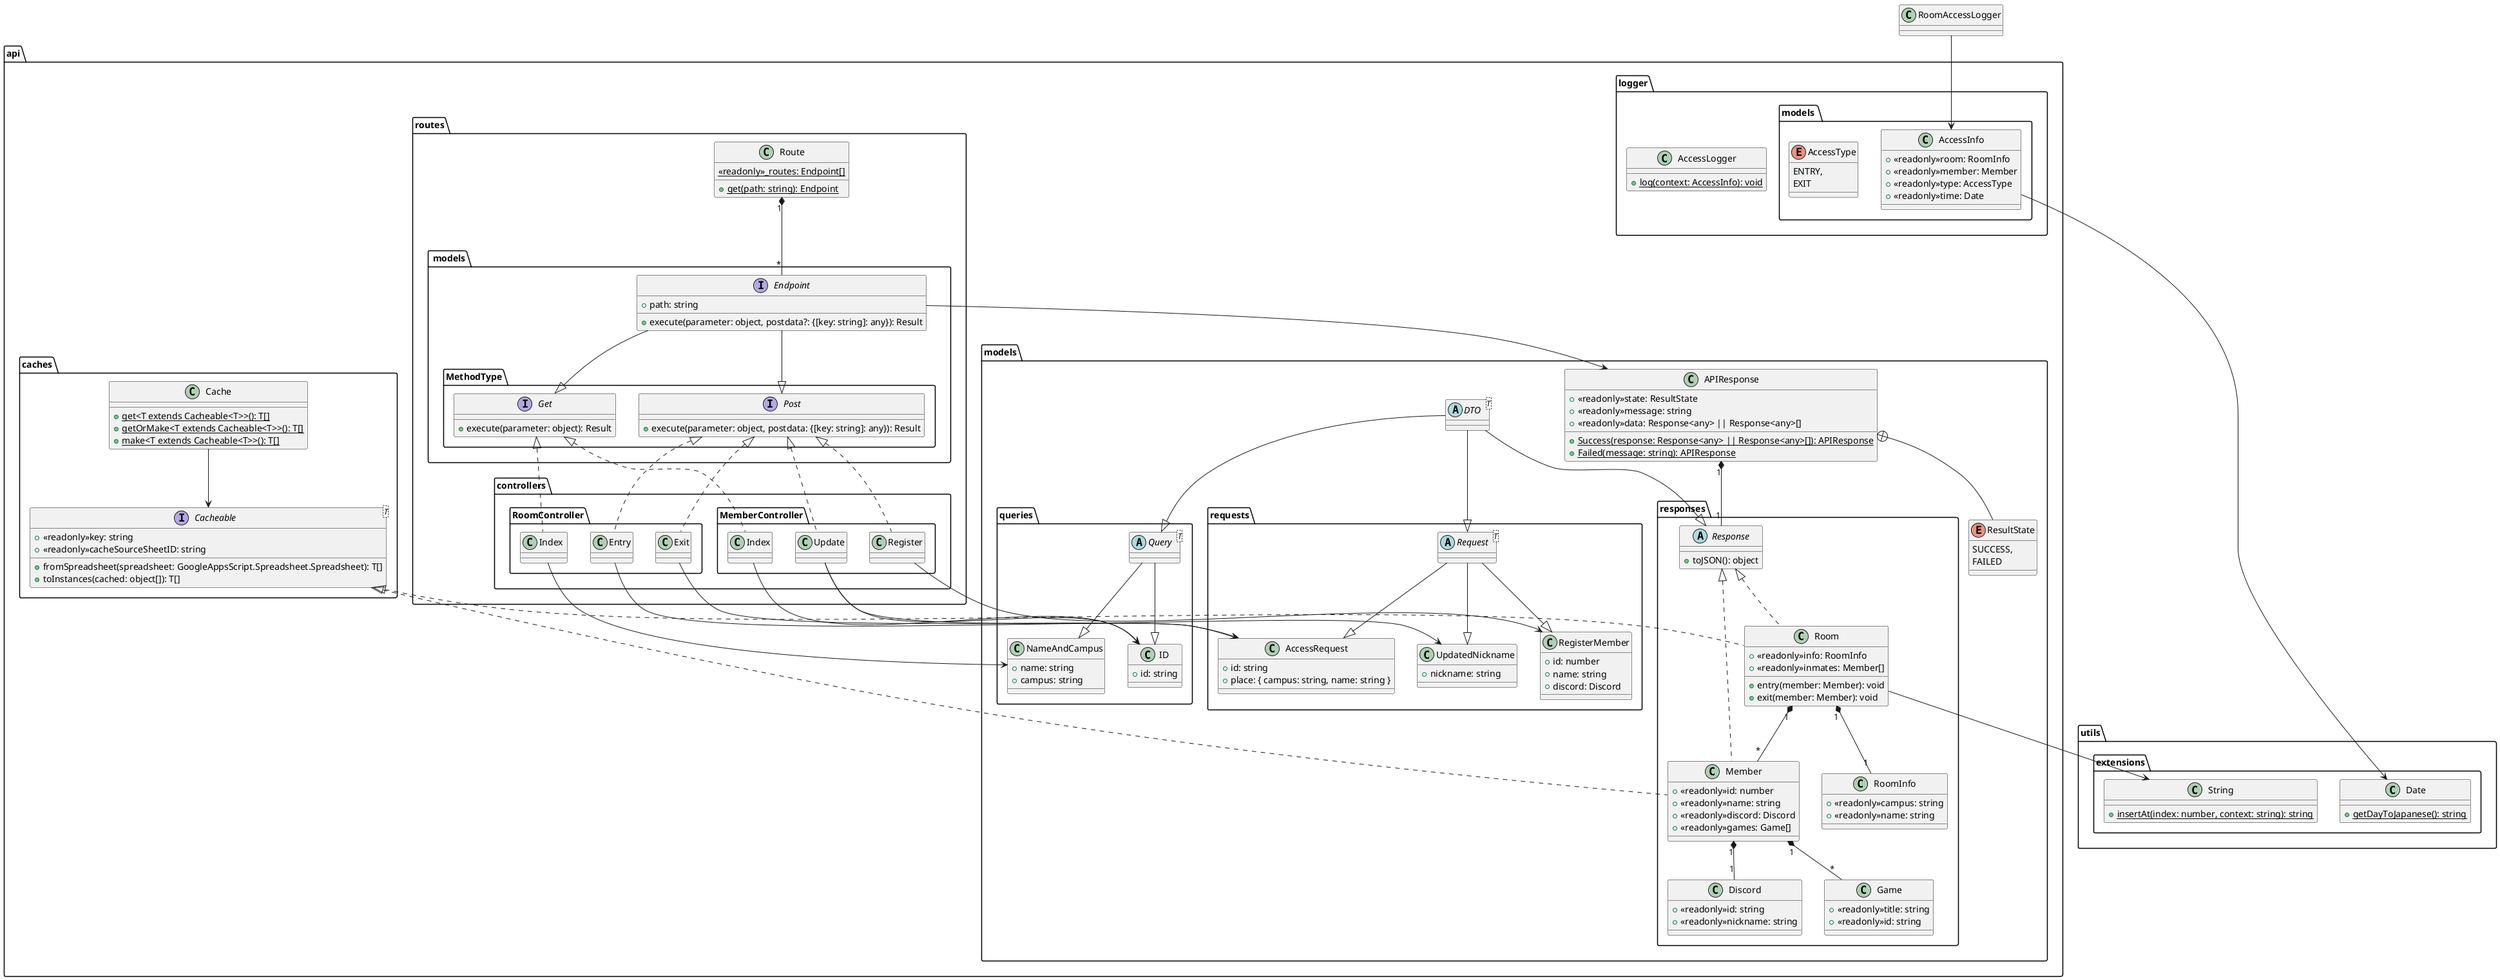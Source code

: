 @startuml
package api
{
    package caches
    {
        class Cache
        {
            +{static}get<T extends Cacheable<T>>(): T[]
            +{static}getOrMake<T extends Cacheable<T>>(): T[]
            +{static}make<T extends Cacheable<T>>(): T[]
        }
        interface Cacheable<T>
        {
            +<<readonly>>key: string
            +<<readonly>>cacheSourceSheetID: string
            +fromSpreadsheet(spreadsheet: GoogleAppsScript.Spreadsheet.Spreadsheet): T[]
            +toInstances(cached: object[]): T[]
        }
    }
    package logger
    {
        package "models "
        {
            class AccessInfo
            {
                +<<readonly>>room: RoomInfo
                +<<readonly>>member: Member
                +<<readonly>>type: AccessType
                +<<readonly>>time: Date
            }
            enum AccessType
            {
                ENTRY,
                EXIT
            }
        }
        class AccessLogger
        {
            +{static}log(context: AccessInfo): void
        }
    }
    package models
    {
        package queries
        {
            class ID
            {
                +id: string
            }
            class NameAndCampus
            {
                +name: string
                +campus: string
            }
            abstract Query<T>
        }
        package requests
        {
            abstract Request<T>
            class AccessRequest
            {
                +id: string
                +place: { campus: string, name: string }
            }
            class RegisterMember
            {
                +id: number
                +name: string
                +discord: Discord
            }
            class UpdatedNickname
            {
                +nickname: string
            }
        }
        package responses
        {
            class Discord
            {
                +<<readonly>>id: string
                +<<readonly>>nickname: string
            }
            class Game
            {
                +<<readonly>>title: string
                +<<readonly>>id: string
            }
            class Member
            {
                +<<readonly>>id: number
                +<<readonly>>name: string
                +<<readonly>>discord: Discord
                +<<readonly>>games: Game[]
            }
            abstract Response
            {
                +toJSON(): object
            }
            class Room
            {
                +<<readonly>>info: RoomInfo
                +<<readonly>>inmates: Member[]
                +entry(member: Member): void
                +exit(member: Member): void
            }
            class RoomInfo
            {
                +<<readonly>>campus: string
                +<<readonly>>name: string
            }
        }
        class APIResponse
        {
            +<<readonly>>state: ResultState
            +<<readonly>>message: string
            +<<readonly>>data: Response<any> || Response<any>[]
            +{static}Success(response: Response<any> || Response<any>[]): APIResponse
            +{static}Failed(message: string): APIResponse
        }
        abstract DTO<T>
        enum ResultState
        {
            SUCCESS,
            FAILED
        }
    }
    package routes
    {
        package controllers
        {
            package MemberController
            {
                class "Index" as MemberIndex
                class Update
                class Register
            }
            package RoomController
            {
                class "Index " as RoomIndex
                class Entry
                class Exit
            }
        }
        package " models"
        {
            interface Endpoint
            {
                +path: string
                +execute(parameter: object, postdata?: {[key: string]: any}): Result
            }
            package MethodType
            {
                interface Get
                {
                    +execute(parameter: object): Result
                }
                interface Post
                {
                    +execute(parameter: object, postdata: {[key: string]: any}): Result
                }
            }
        }
        class Route
        {
            {static}<<readonly>>_routes: Endpoint[]
            +{static}get(path: string): Endpoint
        }
    }
}
package utils
{
    package extensions
    {
        class Date
        {
            +{static}getDayToJapanese(): string
        }
        class String
        {
            +{static}insertAt(index: number, context: string): string
        }
    }
}

DTO --|> Request
DTO --|> Response
DTO --|> Query
Request --|> AccessRequest
Request --|> RegisterMember
Request --|> UpdatedNickname
Query --|> ID
Query --|> NameAndCampus
Endpoint --|> Get
Endpoint --|> Post

Member .up.|> Response
Member .up.|> Cacheable
Room .up.|> Response
Room .up.|> Cacheable
MemberIndex .up.|> Get
Update .up.|> Post
Register .up.|> Post
Entry .up.|> Post
Exit .up.|> Post
RoomIndex .up.|> Get

Member "1" *-- "1" Discord
Member "1" *-- "*" Game
Room "1" *-- "1" RoomInfo
Room "1" *-- "*" Member
APIResponse "1" *-- "1" Response
Route "1" *-- "*" Endpoint

Cache --> Cacheable
AccessInfo --> Date
Room --> String
RoomAccessLogger --> AccessInfo
Endpoint --> APIResponse
MemberIndex --> ID
Update --> ID
Update --> UpdatedNickname
Register --> RegisterMember
RoomIndex --> NameAndCampus
Entry --> AccessRequest
Exit --> AccessRequest

APIResponse +-- ResultState

@enduml